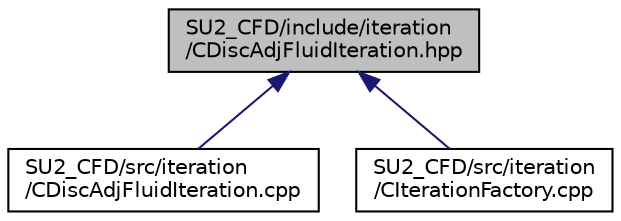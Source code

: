 digraph "SU2_CFD/include/iteration/CDiscAdjFluidIteration.hpp"
{
 // LATEX_PDF_SIZE
  edge [fontname="Helvetica",fontsize="10",labelfontname="Helvetica",labelfontsize="10"];
  node [fontname="Helvetica",fontsize="10",shape=record];
  Node1 [label="SU2_CFD/include/iteration\l/CDiscAdjFluidIteration.hpp",height=0.2,width=0.4,color="black", fillcolor="grey75", style="filled", fontcolor="black",tooltip="Headers of the iteration classes used by SU2_CFD. Each CIteration class represents an available physi..."];
  Node1 -> Node2 [dir="back",color="midnightblue",fontsize="10",style="solid",fontname="Helvetica"];
  Node2 [label="SU2_CFD/src/iteration\l/CDiscAdjFluidIteration.cpp",height=0.2,width=0.4,color="black", fillcolor="white", style="filled",URL="$CDiscAdjFluidIteration_8cpp.html",tooltip="Main subroutines used by SU2_CFD."];
  Node1 -> Node3 [dir="back",color="midnightblue",fontsize="10",style="solid",fontname="Helvetica"];
  Node3 [label="SU2_CFD/src/iteration\l/CIterationFactory.cpp",height=0.2,width=0.4,color="black", fillcolor="white", style="filled",URL="$CIterationFactory_8cpp.html",tooltip=" "];
}
